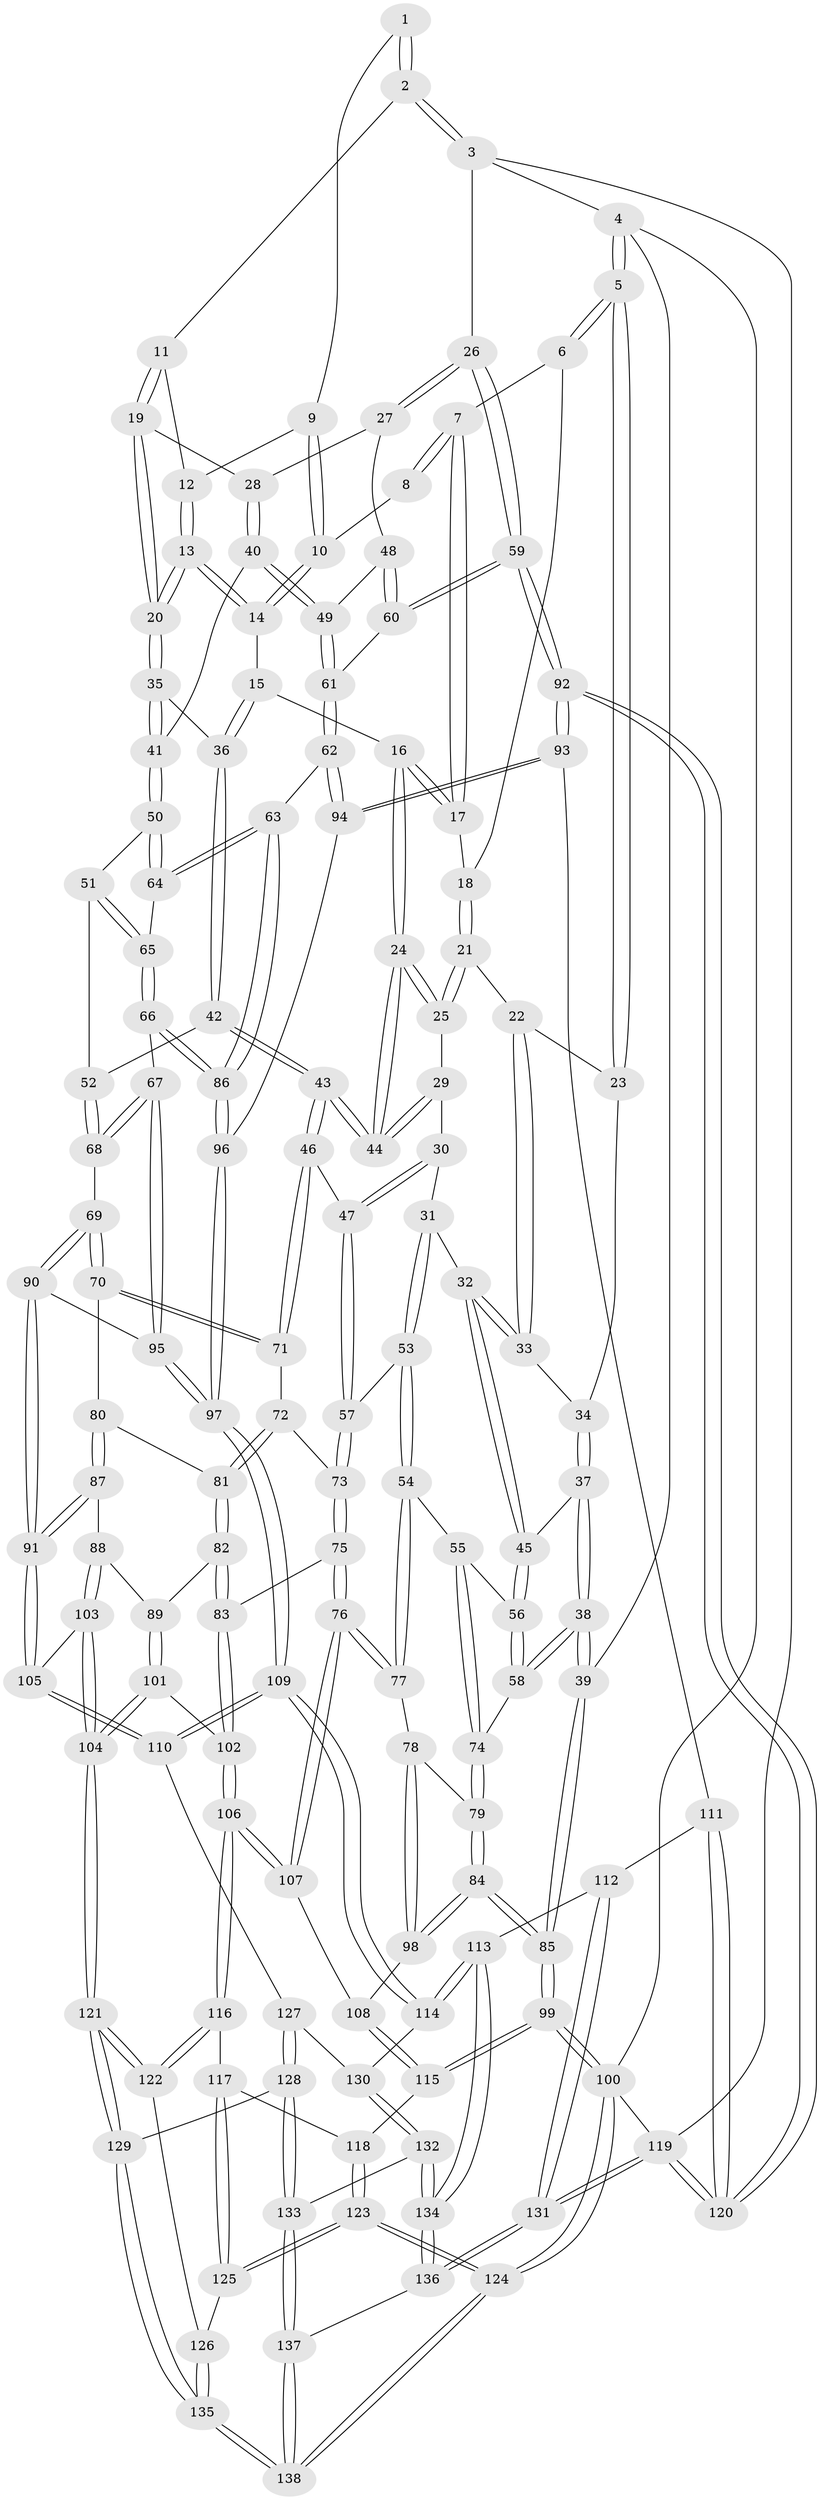 // coarse degree distribution, {3: 0.13095238095238096, 5: 0.36904761904761907, 6: 0.047619047619047616, 4: 0.4523809523809524}
// Generated by graph-tools (version 1.1) at 2025/52/02/27/25 19:52:44]
// undirected, 138 vertices, 342 edges
graph export_dot {
graph [start="1"]
  node [color=gray90,style=filled];
  1 [pos="+0.9860250895760768+0"];
  2 [pos="+1+0"];
  3 [pos="+1+0"];
  4 [pos="+0+0"];
  5 [pos="+0+0"];
  6 [pos="+0.31198662841350433+0"];
  7 [pos="+0.6024123970570285+0"];
  8 [pos="+0.7167206802496147+0"];
  9 [pos="+0.828382717279106+0.07183416962327537"];
  10 [pos="+0.7816921770598196+0.08556836303057251"];
  11 [pos="+0.8699693417453543+0.12075602835399167"];
  12 [pos="+0.8288203127522702+0.0735990477413688"];
  13 [pos="+0.7911372659850678+0.2123797629238743"];
  14 [pos="+0.7217918928460044+0.18785028364047773"];
  15 [pos="+0.6959435829836705+0.1849042924177109"];
  16 [pos="+0.6278386563587354+0.1709646537476143"];
  17 [pos="+0.6029768921426075+0"];
  18 [pos="+0.3732923171957945+0.15918617620457412"];
  19 [pos="+0.8534714196986203+0.21581862698863122"];
  20 [pos="+0.8072157481743836+0.22057152416754344"];
  21 [pos="+0.3730703927227323+0.17003657857175256"];
  22 [pos="+0.33668858988035616+0.18125778346335963"];
  23 [pos="+0.10751767085883202+0.12437706209967224"];
  24 [pos="+0.58820540236412+0.21509171344529637"];
  25 [pos="+0.37887785320917183+0.1748806289291224"];
  26 [pos="+1+0.15766809391964878"];
  27 [pos="+1+0.2430860767146966"];
  28 [pos="+0.8909207275876325+0.2245828119797594"];
  29 [pos="+0.3873068158229903+0.29624010154584546"];
  30 [pos="+0.3831282726495118+0.32439609879336234"];
  31 [pos="+0.2728888566120341+0.34234195151174907"];
  32 [pos="+0.266070171951842+0.33795887110174666"];
  33 [pos="+0.2563910155691462+0.293497208053662"];
  34 [pos="+0.1485957329058807+0.22632631568441006"];
  35 [pos="+0.790738137719481+0.35129082557260244"];
  36 [pos="+0.7282381366492937+0.35814327172318094"];
  37 [pos="+0.12689588316497927+0.32109811557452744"];
  38 [pos="+0+0.4202381661035752"];
  39 [pos="+0+0.40792226744235927"];
  40 [pos="+0.849627915862001+0.41471827335985656"];
  41 [pos="+0.830346238695407+0.4118961704428027"];
  42 [pos="+0.6174488433930159+0.3993920902028014"];
  43 [pos="+0.5734316008038427+0.38521043792172105"];
  44 [pos="+0.5802889074622768+0.2666711536305831"];
  45 [pos="+0.19269487811069325+0.3770433381194962"];
  46 [pos="+0.5696962647111907+0.38850812469177787"];
  47 [pos="+0.41601636969476125+0.3659083579138928"];
  48 [pos="+0.9174880168215424+0.39905314493883876"];
  49 [pos="+0.8611716866463256+0.41778195738614193"];
  50 [pos="+0.792247625716355+0.44759163821592063"];
  51 [pos="+0.6849351741438392+0.4380358144334642"];
  52 [pos="+0.626485285300245+0.4070260159319712"];
  53 [pos="+0.3183761679524522+0.4705343862767764"];
  54 [pos="+0.25680092331581306+0.4993425911642785"];
  55 [pos="+0.21162014163284024+0.4804057225366375"];
  56 [pos="+0.1859238261348202+0.39750320927700994"];
  57 [pos="+0.34106880638169595+0.47493573781739673"];
  58 [pos="+0.02844580006023238+0.45196608921141945"];
  59 [pos="+1+0.5947042276375565"];
  60 [pos="+1+0.5086057331368996"];
  61 [pos="+0.8861485247173736+0.5140124223887667"];
  62 [pos="+0.8589280045638473+0.5704670780771885"];
  63 [pos="+0.8571418824936691+0.570658931986729"];
  64 [pos="+0.7775502303923101+0.5227281056787667"];
  65 [pos="+0.7354436746699117+0.543873191679953"];
  66 [pos="+0.7291858552538285+0.5516512104989119"];
  67 [pos="+0.7054030210083937+0.5718402011431737"];
  68 [pos="+0.683149561200268+0.5617259371481277"];
  69 [pos="+0.5862352146427007+0.5625421487669178"];
  70 [pos="+0.5554756078510097+0.5203959821125737"];
  71 [pos="+0.5593511533406071+0.4153433408406734"];
  72 [pos="+0.3923473208897363+0.5066192491677775"];
  73 [pos="+0.3708007386972723+0.5028481096837356"];
  74 [pos="+0.11039601504318762+0.5175854513379115"];
  75 [pos="+0.34457826873396336+0.6241990323309321"];
  76 [pos="+0.24296192273695014+0.6251488537881124"];
  77 [pos="+0.2394145747455078+0.6197803830174066"];
  78 [pos="+0.13683236516807082+0.5947933096344227"];
  79 [pos="+0.1221019581344302+0.5759612900956396"];
  80 [pos="+0.5093406404754492+0.5518901087179824"];
  81 [pos="+0.4438907376051412+0.5571653407789965"];
  82 [pos="+0.431168301316272+0.6336205564811597"];
  83 [pos="+0.36114263764687027+0.638846367290588"];
  84 [pos="+0+0.6656905694426452"];
  85 [pos="+0+0.692956718309523"];
  86 [pos="+0.8106340618749782+0.6185312081560669"];
  87 [pos="+0.49573003439312335+0.6454454246618345"];
  88 [pos="+0.4567236999521589+0.6485836231025547"];
  89 [pos="+0.4402441830410644+0.6400716002469713"];
  90 [pos="+0.5861505458864834+0.6488023199485199"];
  91 [pos="+0.5615221597413956+0.6771203600855364"];
  92 [pos="+1+0.6307818762761338"];
  93 [pos="+1+0.6767124477091165"];
  94 [pos="+0.9543814928807665+0.6511669780107473"];
  95 [pos="+0.7075054000030095+0.6535234117720674"];
  96 [pos="+0.7751051040609654+0.6827004557619054"];
  97 [pos="+0.7483868775305814+0.7075137056109237"];
  98 [pos="+0.11168938872536957+0.6660142952095854"];
  99 [pos="+0+0.7979286232873852"];
  100 [pos="+0+1"];
  101 [pos="+0.39030640876498335+0.7493890792497746"];
  102 [pos="+0.35956526927540616+0.7129169806685524"];
  103 [pos="+0.44867138818850727+0.7855552143194515"];
  104 [pos="+0.4308371519866783+0.8118751729070489"];
  105 [pos="+0.5614626352042549+0.6993649891365284"];
  106 [pos="+0.245439944723788+0.7380639154545111"];
  107 [pos="+0.2288855440367503+0.7142714208708879"];
  108 [pos="+0.1379783271883749+0.7250222443685946"];
  109 [pos="+0.7503920371399817+0.813344820887837"];
  110 [pos="+0.63848406299403+0.7976013589403852"];
  111 [pos="+0.8924948654388746+0.7958909370030313"];
  112 [pos="+0.8278781930331698+0.8295518127768698"];
  113 [pos="+0.76360424804914+0.8268514802949811"];
  114 [pos="+0.7540782881475848+0.8179001607282009"];
  115 [pos="+0.10068090122714134+0.7692647998023491"];
  116 [pos="+0.24944427790014595+0.7644331966920589"];
  117 [pos="+0.2109458731036961+0.8074272771794189"];
  118 [pos="+0.11241977735219305+0.7855311384803237"];
  119 [pos="+1+1"];
  120 [pos="+1+1"];
  121 [pos="+0.42738378660628934+0.8563422754159329"];
  122 [pos="+0.30332702713150617+0.8195897376704555"];
  123 [pos="+0.15995327041950064+0.9220621455132841"];
  124 [pos="+0+1"];
  125 [pos="+0.17397925069429007+0.9145707864088813"];
  126 [pos="+0.22273747836651878+0.9106558978270994"];
  127 [pos="+0.5334852840772321+0.8594804934279839"];
  128 [pos="+0.4339025462405182+0.8643405190652973"];
  129 [pos="+0.429496536041337+0.8612330648839618"];
  130 [pos="+0.5933938110643485+0.9330479125683466"];
  131 [pos="+1+1"];
  132 [pos="+0.5962827851357156+0.9502612905913075"];
  133 [pos="+0.48186286756211977+1"];
  134 [pos="+0.7198350937739452+1"];
  135 [pos="+0.32413526664180653+0.9516745391743516"];
  136 [pos="+0.7380402774460699+1"];
  137 [pos="+0.48604023725843754+1"];
  138 [pos="+0.27364533749082554+1"];
  1 -- 2;
  1 -- 2;
  1 -- 9;
  2 -- 3;
  2 -- 3;
  2 -- 11;
  3 -- 4;
  3 -- 26;
  3 -- 119;
  4 -- 5;
  4 -- 5;
  4 -- 39;
  4 -- 100;
  5 -- 6;
  5 -- 6;
  5 -- 23;
  5 -- 23;
  6 -- 7;
  6 -- 18;
  7 -- 8;
  7 -- 8;
  7 -- 17;
  7 -- 17;
  8 -- 10;
  9 -- 10;
  9 -- 10;
  9 -- 12;
  10 -- 14;
  10 -- 14;
  11 -- 12;
  11 -- 19;
  11 -- 19;
  12 -- 13;
  12 -- 13;
  13 -- 14;
  13 -- 14;
  13 -- 20;
  13 -- 20;
  14 -- 15;
  15 -- 16;
  15 -- 36;
  15 -- 36;
  16 -- 17;
  16 -- 17;
  16 -- 24;
  16 -- 24;
  17 -- 18;
  18 -- 21;
  18 -- 21;
  19 -- 20;
  19 -- 20;
  19 -- 28;
  20 -- 35;
  20 -- 35;
  21 -- 22;
  21 -- 25;
  21 -- 25;
  22 -- 23;
  22 -- 33;
  22 -- 33;
  23 -- 34;
  24 -- 25;
  24 -- 25;
  24 -- 44;
  24 -- 44;
  25 -- 29;
  26 -- 27;
  26 -- 27;
  26 -- 59;
  26 -- 59;
  27 -- 28;
  27 -- 48;
  28 -- 40;
  28 -- 40;
  29 -- 30;
  29 -- 44;
  29 -- 44;
  30 -- 31;
  30 -- 47;
  30 -- 47;
  31 -- 32;
  31 -- 53;
  31 -- 53;
  32 -- 33;
  32 -- 33;
  32 -- 45;
  32 -- 45;
  33 -- 34;
  34 -- 37;
  34 -- 37;
  35 -- 36;
  35 -- 41;
  35 -- 41;
  36 -- 42;
  36 -- 42;
  37 -- 38;
  37 -- 38;
  37 -- 45;
  38 -- 39;
  38 -- 39;
  38 -- 58;
  38 -- 58;
  39 -- 85;
  39 -- 85;
  40 -- 41;
  40 -- 49;
  40 -- 49;
  41 -- 50;
  41 -- 50;
  42 -- 43;
  42 -- 43;
  42 -- 52;
  43 -- 44;
  43 -- 44;
  43 -- 46;
  43 -- 46;
  45 -- 56;
  45 -- 56;
  46 -- 47;
  46 -- 71;
  46 -- 71;
  47 -- 57;
  47 -- 57;
  48 -- 49;
  48 -- 60;
  48 -- 60;
  49 -- 61;
  49 -- 61;
  50 -- 51;
  50 -- 64;
  50 -- 64;
  51 -- 52;
  51 -- 65;
  51 -- 65;
  52 -- 68;
  52 -- 68;
  53 -- 54;
  53 -- 54;
  53 -- 57;
  54 -- 55;
  54 -- 77;
  54 -- 77;
  55 -- 56;
  55 -- 74;
  55 -- 74;
  56 -- 58;
  56 -- 58;
  57 -- 73;
  57 -- 73;
  58 -- 74;
  59 -- 60;
  59 -- 60;
  59 -- 92;
  59 -- 92;
  60 -- 61;
  61 -- 62;
  61 -- 62;
  62 -- 63;
  62 -- 94;
  62 -- 94;
  63 -- 64;
  63 -- 64;
  63 -- 86;
  63 -- 86;
  64 -- 65;
  65 -- 66;
  65 -- 66;
  66 -- 67;
  66 -- 86;
  66 -- 86;
  67 -- 68;
  67 -- 68;
  67 -- 95;
  67 -- 95;
  68 -- 69;
  69 -- 70;
  69 -- 70;
  69 -- 90;
  69 -- 90;
  70 -- 71;
  70 -- 71;
  70 -- 80;
  71 -- 72;
  72 -- 73;
  72 -- 81;
  72 -- 81;
  73 -- 75;
  73 -- 75;
  74 -- 79;
  74 -- 79;
  75 -- 76;
  75 -- 76;
  75 -- 83;
  76 -- 77;
  76 -- 77;
  76 -- 107;
  76 -- 107;
  77 -- 78;
  78 -- 79;
  78 -- 98;
  78 -- 98;
  79 -- 84;
  79 -- 84;
  80 -- 81;
  80 -- 87;
  80 -- 87;
  81 -- 82;
  81 -- 82;
  82 -- 83;
  82 -- 83;
  82 -- 89;
  83 -- 102;
  83 -- 102;
  84 -- 85;
  84 -- 85;
  84 -- 98;
  84 -- 98;
  85 -- 99;
  85 -- 99;
  86 -- 96;
  86 -- 96;
  87 -- 88;
  87 -- 91;
  87 -- 91;
  88 -- 89;
  88 -- 103;
  88 -- 103;
  89 -- 101;
  89 -- 101;
  90 -- 91;
  90 -- 91;
  90 -- 95;
  91 -- 105;
  91 -- 105;
  92 -- 93;
  92 -- 93;
  92 -- 120;
  92 -- 120;
  93 -- 94;
  93 -- 94;
  93 -- 111;
  94 -- 96;
  95 -- 97;
  95 -- 97;
  96 -- 97;
  96 -- 97;
  97 -- 109;
  97 -- 109;
  98 -- 108;
  99 -- 100;
  99 -- 100;
  99 -- 115;
  99 -- 115;
  100 -- 124;
  100 -- 124;
  100 -- 119;
  101 -- 102;
  101 -- 104;
  101 -- 104;
  102 -- 106;
  102 -- 106;
  103 -- 104;
  103 -- 104;
  103 -- 105;
  104 -- 121;
  104 -- 121;
  105 -- 110;
  105 -- 110;
  106 -- 107;
  106 -- 107;
  106 -- 116;
  106 -- 116;
  107 -- 108;
  108 -- 115;
  108 -- 115;
  109 -- 110;
  109 -- 110;
  109 -- 114;
  109 -- 114;
  110 -- 127;
  111 -- 112;
  111 -- 120;
  111 -- 120;
  112 -- 113;
  112 -- 131;
  112 -- 131;
  113 -- 114;
  113 -- 114;
  113 -- 134;
  113 -- 134;
  114 -- 130;
  115 -- 118;
  116 -- 117;
  116 -- 122;
  116 -- 122;
  117 -- 118;
  117 -- 125;
  117 -- 125;
  118 -- 123;
  118 -- 123;
  119 -- 120;
  119 -- 120;
  119 -- 131;
  119 -- 131;
  121 -- 122;
  121 -- 122;
  121 -- 129;
  121 -- 129;
  122 -- 126;
  123 -- 124;
  123 -- 124;
  123 -- 125;
  123 -- 125;
  124 -- 138;
  124 -- 138;
  125 -- 126;
  126 -- 135;
  126 -- 135;
  127 -- 128;
  127 -- 128;
  127 -- 130;
  128 -- 129;
  128 -- 133;
  128 -- 133;
  129 -- 135;
  129 -- 135;
  130 -- 132;
  130 -- 132;
  131 -- 136;
  131 -- 136;
  132 -- 133;
  132 -- 134;
  132 -- 134;
  133 -- 137;
  133 -- 137;
  134 -- 136;
  134 -- 136;
  135 -- 138;
  135 -- 138;
  136 -- 137;
  137 -- 138;
  137 -- 138;
}
